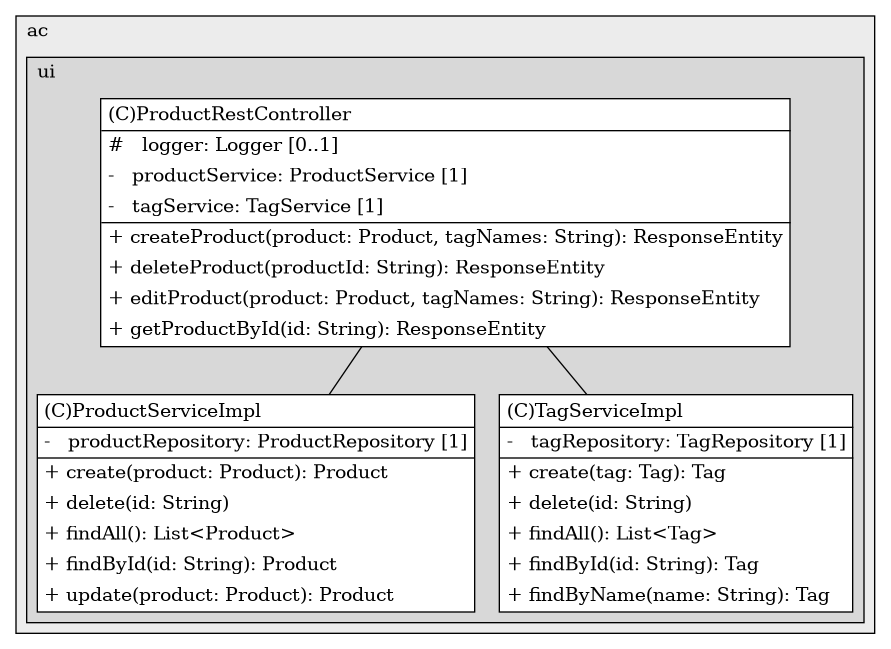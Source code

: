 @startuml

/' diagram meta data start
config=StructureConfiguration;
{
  "projectClassification": {
    "searchMode": "OpenProject", // OpenProject, AllProjects
    "includedProjects": "",
    "pathEndKeywords": "*.impl",
    "isClientPath": "",
    "isClientName": "",
    "isTestPath": "",
    "isTestName": "",
    "isMappingPath": "",
    "isMappingName": "",
    "isDataAccessPath": "",
    "isDataAccessName": "",
    "isDataStructurePath": "",
    "isDataStructureName": "",
    "isInterfaceStructuresPath": "",
    "isInterfaceStructuresName": "",
    "isEntryPointPath": "",
    "isEntryPointName": "",
    "treatFinalFieldsAsMandatory": false
  },
  "graphRestriction": {
    "classPackageExcludeFilter": "",
    "classPackageIncludeFilter": "",
    "classNameExcludeFilter": "",
    "classNameIncludeFilter": "",
    "methodNameExcludeFilter": "",
    "methodNameIncludeFilter": "",
    "removeByInheritance": "", // inheritance/annotation based filtering is done in a second step
    "removeByAnnotation": "",
    "removeByClassPackage": "", // cleanup the graph after inheritance/annotation based filtering is done
    "removeByClassName": "",
    "cutMappings": false,
    "cutEnum": true,
    "cutTests": true,
    "cutClient": true,
    "cutDataAccess": true,
    "cutInterfaceStructures": true,
    "cutDataStructures": true,
    "cutGetterAndSetter": true,
    "cutConstructors": true
  },
  "graphTraversal": {
    "forwardDepth": 3,
    "backwardDepth": 3,
    "classPackageExcludeFilter": "",
    "classPackageIncludeFilter": "",
    "classNameExcludeFilter": "",
    "classNameIncludeFilter": "",
    "methodNameExcludeFilter": "",
    "methodNameIncludeFilter": "",
    "hideMappings": false,
    "hideDataStructures": false,
    "hidePrivateMethods": true,
    "hideInterfaceCalls": true, // indirection: implementation -> interface (is hidden) -> implementation
    "onlyShowApplicationEntryPoints": false, // root node is included
    "useMethodCallsForStructureDiagram": "ForwardOnly" // ForwardOnly, BothDirections, No
  },
  "details": {
    "aggregation": "GroupByClass", // ByClass, GroupByClass, None
    "showClassGenericTypes": true,
    "showMethods": true,
    "showMethodParameterNames": true,
    "showMethodParameterTypes": true,
    "showMethodReturnType": true,
    "showPackageLevels": 2,
    "showDetailedClassStructure": true
  },
  "rootClass": "id.ac.ui.cs.advprog.productservice.controller.ProductRestController",
  "extensionCallbackMethod": "" // qualified.class.name#methodName - signature: public static String method(String)
}
diagram meta data end '/



digraph g {
    rankdir="TB"
    splines=polyline
    

'nodes 
subgraph cluster_3106 { 
   	label=ac
	labeljust=l
	fillcolor="#ececec"
	style=filled
   
   subgraph cluster_92578784 { 
   	label=ui
	labeljust=l
	fillcolor="#d8d8d8"
	style=filled
   
   ProductRestController767523206[
	label=<<TABLE BORDER="1" CELLBORDER="0" CELLPADDING="4" CELLSPACING="0">
<TR><TD ALIGN="LEFT" >(C)ProductRestController</TD></TR>
<HR/>
<TR><TD ALIGN="LEFT" >#   logger: Logger [0..1]</TD></TR>
<TR><TD ALIGN="LEFT" >-   productService: ProductService [1]</TD></TR>
<TR><TD ALIGN="LEFT" >-   tagService: TagService [1]</TD></TR>
<HR/>
<TR><TD ALIGN="LEFT" >+ createProduct(product: Product, tagNames: String): ResponseEntity</TD></TR>
<TR><TD ALIGN="LEFT" >+ deleteProduct(productId: String): ResponseEntity</TD></TR>
<TR><TD ALIGN="LEFT" >+ editProduct(product: Product, tagNames: String): ResponseEntity</TD></TR>
<TR><TD ALIGN="LEFT" >+ getProductById(id: String): ResponseEntity</TD></TR>
</TABLE>>
	style=filled
	margin=0
	shape=plaintext
	fillcolor="#FFFFFF"
];

ProductServiceImpl253397259[
	label=<<TABLE BORDER="1" CELLBORDER="0" CELLPADDING="4" CELLSPACING="0">
<TR><TD ALIGN="LEFT" >(C)ProductServiceImpl</TD></TR>
<HR/>
<TR><TD ALIGN="LEFT" >-   productRepository: ProductRepository [1]</TD></TR>
<HR/>
<TR><TD ALIGN="LEFT" >+ create(product: Product): Product</TD></TR>
<TR><TD ALIGN="LEFT" >+ delete(id: String)</TD></TR>
<TR><TD ALIGN="LEFT" >+ findAll(): List&lt;Product&gt;</TD></TR>
<TR><TD ALIGN="LEFT" >+ findById(id: String): Product</TD></TR>
<TR><TD ALIGN="LEFT" >+ update(product: Product): Product</TD></TR>
</TABLE>>
	style=filled
	margin=0
	shape=plaintext
	fillcolor="#FFFFFF"
];

TagServiceImpl253397259[
	label=<<TABLE BORDER="1" CELLBORDER="0" CELLPADDING="4" CELLSPACING="0">
<TR><TD ALIGN="LEFT" >(C)TagServiceImpl</TD></TR>
<HR/>
<TR><TD ALIGN="LEFT" >-   tagRepository: TagRepository [1]</TD></TR>
<HR/>
<TR><TD ALIGN="LEFT" >+ create(tag: Tag): Tag</TD></TR>
<TR><TD ALIGN="LEFT" >+ delete(id: String)</TD></TR>
<TR><TD ALIGN="LEFT" >+ findAll(): List&lt;Tag&gt;</TD></TR>
<TR><TD ALIGN="LEFT" >+ findById(id: String): Tag</TD></TR>
<TR><TD ALIGN="LEFT" >+ findByName(name: String): Tag</TD></TR>
</TABLE>>
	style=filled
	margin=0
	shape=plaintext
	fillcolor="#FFFFFF"
];
} 
} 

'edges    
ProductRestController767523206 -> ProductServiceImpl253397259[arrowhead=none];
ProductRestController767523206 -> TagServiceImpl253397259[arrowhead=none];
    
}
@enduml